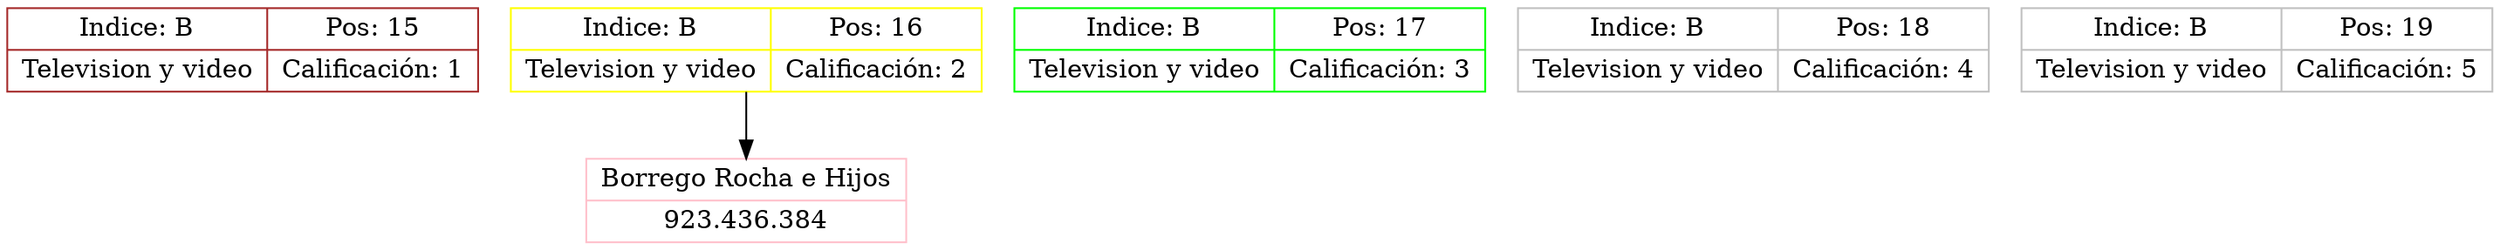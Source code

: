 digraph Daniel3{
node[shape=record];
node15[color=brown, fillcolor=pink, label="{Indice: B|Television y video}|{Pos: 15|Calificación: 1}"];
node16[color=yellow, fillcolor=gray, label="{Indice: B|Television y video}|{Pos: 16|Calificación: 2}"];
node0xc00018a2a0[color=pink, label="{Borrego Rocha e Hijos|923.436.384}"];
node16->node0xc00018a2a0;
node17[color=green, fillcolor=red, label="{Indice: B|Television y video}|{Pos: 17|Calificación: 3}"];
node18[color=gray, fillcolor=red, label="{Indice: B|Television y video}|{Pos: 18|Calificación: 4}"];
node19[color=gray, fillcolor=pink, label="{Indice: B|Television y video}|{Pos: 19|Calificación: 5}"];
}